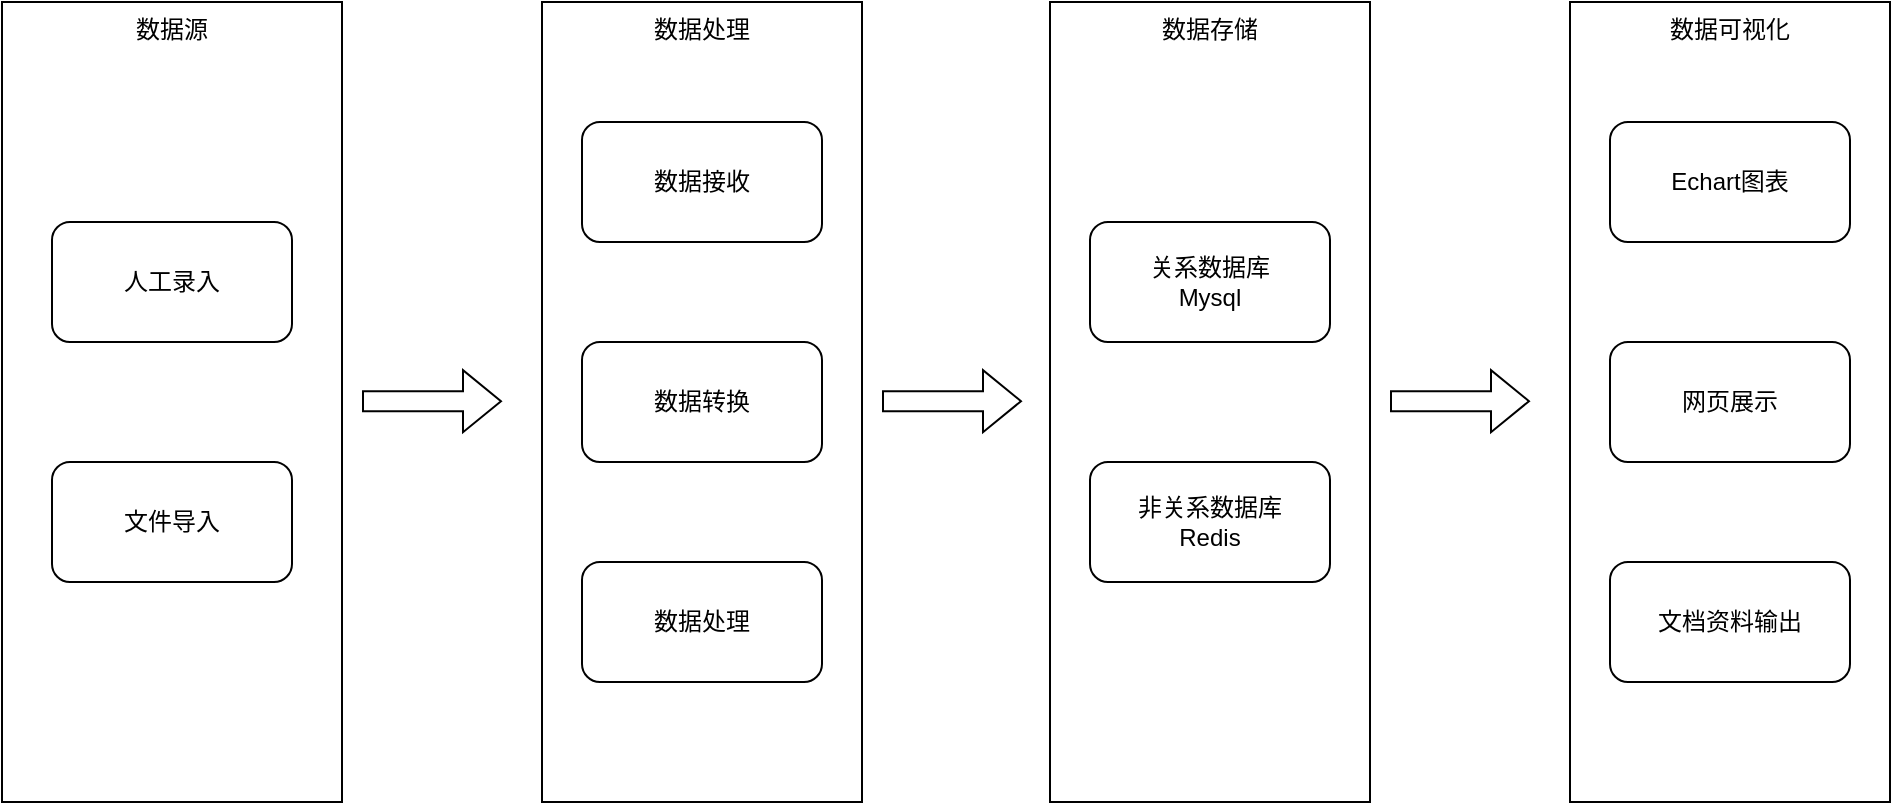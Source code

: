<mxfile version="21.7.1" type="github">
  <diagram name="第 1 页" id="SOof2jckrEmZIlQwF5F4">
    <mxGraphModel dx="1842" dy="984" grid="1" gridSize="10" guides="1" tooltips="1" connect="1" arrows="1" fold="1" page="1" pageScale="1" pageWidth="1920" pageHeight="1200" math="0" shadow="0">
      <root>
        <mxCell id="0" />
        <mxCell id="1" parent="0" />
        <mxCell id="F_tOMsYDwcDX236YXaVL-4" value="数据源" style="rounded=0;whiteSpace=wrap;html=1;verticalAlign=top;" vertex="1" parent="1">
          <mxGeometry x="450" y="200" width="170" height="400" as="geometry" />
        </mxCell>
        <mxCell id="F_tOMsYDwcDX236YXaVL-1" value="人工录入" style="rounded=1;whiteSpace=wrap;html=1;" vertex="1" parent="1">
          <mxGeometry x="475" y="310" width="120" height="60" as="geometry" />
        </mxCell>
        <mxCell id="F_tOMsYDwcDX236YXaVL-2" value="文件导入" style="rounded=1;whiteSpace=wrap;html=1;" vertex="1" parent="1">
          <mxGeometry x="475" y="430" width="120" height="60" as="geometry" />
        </mxCell>
        <mxCell id="F_tOMsYDwcDX236YXaVL-5" value="数据处理" style="rounded=0;whiteSpace=wrap;html=1;verticalAlign=top;" vertex="1" parent="1">
          <mxGeometry x="720" y="200" width="160" height="400" as="geometry" />
        </mxCell>
        <mxCell id="F_tOMsYDwcDX236YXaVL-6" value="数据存储" style="rounded=0;whiteSpace=wrap;html=1;verticalAlign=top;" vertex="1" parent="1">
          <mxGeometry x="974" y="200" width="160" height="400" as="geometry" />
        </mxCell>
        <mxCell id="F_tOMsYDwcDX236YXaVL-7" value="关系数据库&lt;br&gt;Mysql" style="rounded=1;whiteSpace=wrap;html=1;" vertex="1" parent="1">
          <mxGeometry x="994" y="310" width="120" height="60" as="geometry" />
        </mxCell>
        <mxCell id="F_tOMsYDwcDX236YXaVL-8" value="非关系数据库&lt;br&gt;Redis" style="rounded=1;whiteSpace=wrap;html=1;" vertex="1" parent="1">
          <mxGeometry x="994" y="430" width="120" height="60" as="geometry" />
        </mxCell>
        <mxCell id="F_tOMsYDwcDX236YXaVL-9" value="数据接收" style="rounded=1;whiteSpace=wrap;html=1;" vertex="1" parent="1">
          <mxGeometry x="740" y="260" width="120" height="60" as="geometry" />
        </mxCell>
        <mxCell id="F_tOMsYDwcDX236YXaVL-10" value="数据转换" style="rounded=1;whiteSpace=wrap;html=1;" vertex="1" parent="1">
          <mxGeometry x="740" y="370" width="120" height="60" as="geometry" />
        </mxCell>
        <mxCell id="F_tOMsYDwcDX236YXaVL-11" value="数据处理" style="rounded=1;whiteSpace=wrap;html=1;" vertex="1" parent="1">
          <mxGeometry x="740" y="480" width="120" height="60" as="geometry" />
        </mxCell>
        <mxCell id="F_tOMsYDwcDX236YXaVL-12" value="" style="shape=flexArrow;endArrow=classic;html=1;rounded=0;entryX=0;entryY=0.5;entryDx=0;entryDy=0;" edge="1" parent="1">
          <mxGeometry width="50" height="50" relative="1" as="geometry">
            <mxPoint x="630" y="399.58" as="sourcePoint" />
            <mxPoint x="700" y="399.58" as="targetPoint" />
          </mxGeometry>
        </mxCell>
        <mxCell id="F_tOMsYDwcDX236YXaVL-14" value="数据可视化" style="rounded=0;whiteSpace=wrap;html=1;verticalAlign=top;" vertex="1" parent="1">
          <mxGeometry x="1234" y="200" width="160" height="400" as="geometry" />
        </mxCell>
        <mxCell id="F_tOMsYDwcDX236YXaVL-15" value="Echart图表" style="rounded=1;whiteSpace=wrap;html=1;" vertex="1" parent="1">
          <mxGeometry x="1254" y="260" width="120" height="60" as="geometry" />
        </mxCell>
        <mxCell id="F_tOMsYDwcDX236YXaVL-16" value="网页展示" style="rounded=1;whiteSpace=wrap;html=1;" vertex="1" parent="1">
          <mxGeometry x="1254" y="370" width="120" height="60" as="geometry" />
        </mxCell>
        <mxCell id="F_tOMsYDwcDX236YXaVL-17" value="文档资料输出" style="rounded=1;whiteSpace=wrap;html=1;" vertex="1" parent="1">
          <mxGeometry x="1254" y="480" width="120" height="60" as="geometry" />
        </mxCell>
        <mxCell id="F_tOMsYDwcDX236YXaVL-18" value="" style="shape=flexArrow;endArrow=classic;html=1;rounded=0;entryX=0;entryY=0.5;entryDx=0;entryDy=0;" edge="1" parent="1">
          <mxGeometry width="50" height="50" relative="1" as="geometry">
            <mxPoint x="890" y="399.58" as="sourcePoint" />
            <mxPoint x="960" y="399.58" as="targetPoint" />
          </mxGeometry>
        </mxCell>
        <mxCell id="F_tOMsYDwcDX236YXaVL-19" value="" style="shape=flexArrow;endArrow=classic;html=1;rounded=0;entryX=0;entryY=0.5;entryDx=0;entryDy=0;" edge="1" parent="1">
          <mxGeometry width="50" height="50" relative="1" as="geometry">
            <mxPoint x="1144" y="399.58" as="sourcePoint" />
            <mxPoint x="1214" y="399.58" as="targetPoint" />
          </mxGeometry>
        </mxCell>
      </root>
    </mxGraphModel>
  </diagram>
</mxfile>
